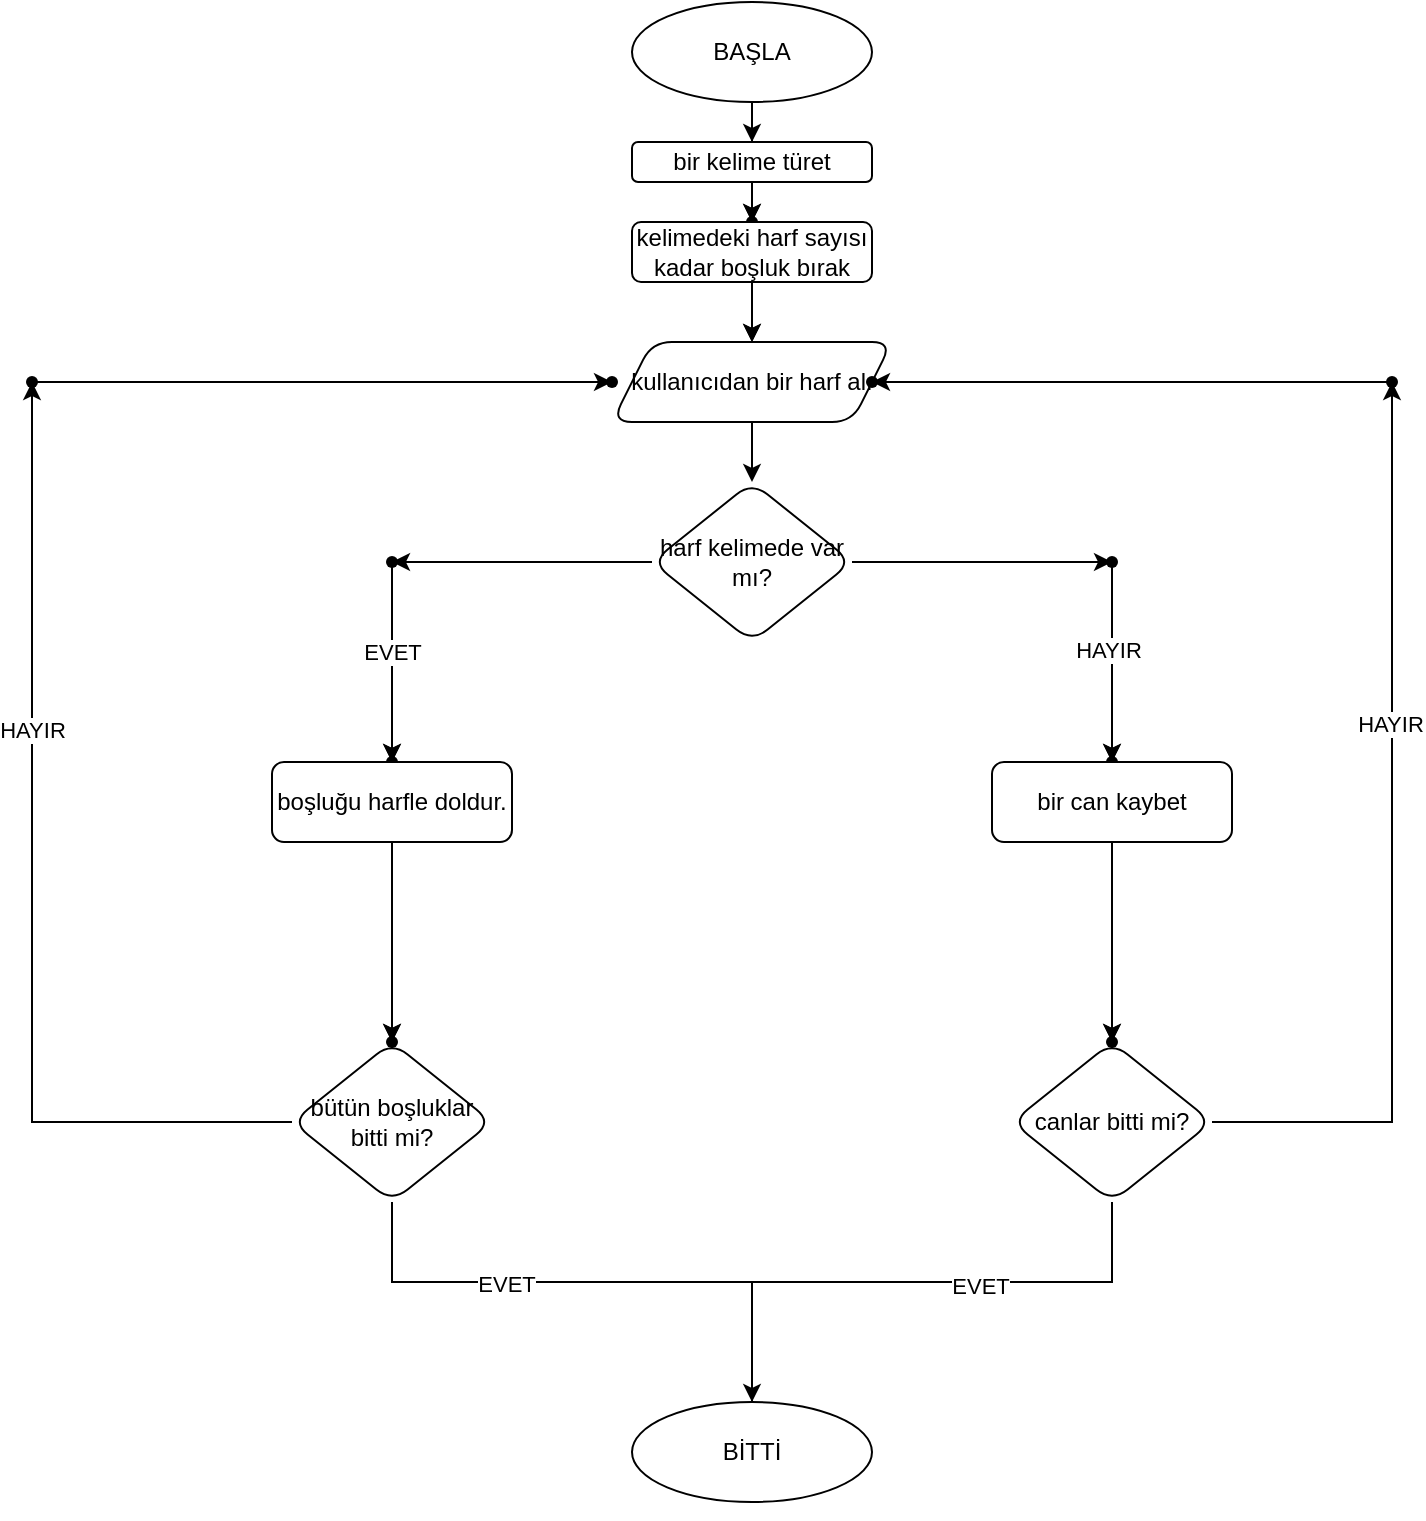 <mxfile version="23.1.5" type="device">
  <diagram id="C5RBs43oDa-KdzZeNtuy" name="Page-1">
    <mxGraphModel dx="1290" dy="541" grid="1" gridSize="10" guides="1" tooltips="1" connect="1" arrows="1" fold="1" page="1" pageScale="1" pageWidth="827" pageHeight="1169" math="0" shadow="0">
      <root>
        <mxCell id="WIyWlLk6GJQsqaUBKTNV-0" />
        <mxCell id="WIyWlLk6GJQsqaUBKTNV-1" parent="WIyWlLk6GJQsqaUBKTNV-0" />
        <mxCell id="ixnRtS7qp1EidhyOYbBK-55" value="" style="edgeStyle=orthogonalEdgeStyle;rounded=0;orthogonalLoop=1;jettySize=auto;html=1;" edge="1" parent="WIyWlLk6GJQsqaUBKTNV-1" source="ixnRtS7qp1EidhyOYbBK-50">
          <mxGeometry relative="1" as="geometry">
            <mxPoint x="400" y="720" as="targetPoint" />
            <Array as="points">
              <mxPoint x="580" y="650" />
              <mxPoint x="400" y="650" />
            </Array>
          </mxGeometry>
        </mxCell>
        <mxCell id="ixnRtS7qp1EidhyOYbBK-62" value="EVET" style="edgeLabel;html=1;align=center;verticalAlign=middle;resizable=0;points=[];" vertex="1" connectable="0" parent="ixnRtS7qp1EidhyOYbBK-55">
          <mxGeometry x="-0.265" y="2" relative="1" as="geometry">
            <mxPoint as="offset" />
          </mxGeometry>
        </mxCell>
        <mxCell id="ixnRtS7qp1EidhyOYbBK-1" value="" style="edgeStyle=orthogonalEdgeStyle;rounded=0;orthogonalLoop=1;jettySize=auto;html=1;" edge="1" parent="WIyWlLk6GJQsqaUBKTNV-1" source="ixnRtS7qp1EidhyOYbBK-10">
          <mxGeometry relative="1" as="geometry">
            <mxPoint x="400" y="80" as="targetPoint" />
            <Array as="points">
              <mxPoint x="400" y="80" />
              <mxPoint x="400" y="80" />
            </Array>
          </mxGeometry>
        </mxCell>
        <mxCell id="ixnRtS7qp1EidhyOYbBK-0" value="BAŞLA" style="ellipse;whiteSpace=wrap;html=1;" vertex="1" parent="WIyWlLk6GJQsqaUBKTNV-1">
          <mxGeometry x="340" y="10" width="120" height="50" as="geometry" />
        </mxCell>
        <mxCell id="ixnRtS7qp1EidhyOYbBK-11" value="" style="edgeStyle=orthogonalEdgeStyle;rounded=0;orthogonalLoop=1;jettySize=auto;html=1;" edge="1" parent="WIyWlLk6GJQsqaUBKTNV-1" source="ixnRtS7qp1EidhyOYbBK-0" target="ixnRtS7qp1EidhyOYbBK-10">
          <mxGeometry relative="1" as="geometry">
            <mxPoint x="400" y="60" as="sourcePoint" />
            <mxPoint x="400" y="80" as="targetPoint" />
            <Array as="points" />
          </mxGeometry>
        </mxCell>
        <mxCell id="ixnRtS7qp1EidhyOYbBK-13" value="" style="edgeStyle=orthogonalEdgeStyle;rounded=0;orthogonalLoop=1;jettySize=auto;html=1;" edge="1" parent="WIyWlLk6GJQsqaUBKTNV-1" source="ixnRtS7qp1EidhyOYbBK-10" target="ixnRtS7qp1EidhyOYbBK-12">
          <mxGeometry relative="1" as="geometry" />
        </mxCell>
        <mxCell id="ixnRtS7qp1EidhyOYbBK-10" value="bir kelime türet" style="rounded=1;whiteSpace=wrap;html=1;" vertex="1" parent="WIyWlLk6GJQsqaUBKTNV-1">
          <mxGeometry x="340" y="80" width="120" height="20" as="geometry" />
        </mxCell>
        <mxCell id="ixnRtS7qp1EidhyOYbBK-15" value="" style="edgeStyle=orthogonalEdgeStyle;rounded=0;orthogonalLoop=1;jettySize=auto;html=1;" edge="1" parent="WIyWlLk6GJQsqaUBKTNV-1" source="ixnRtS7qp1EidhyOYbBK-12" target="ixnRtS7qp1EidhyOYbBK-14">
          <mxGeometry relative="1" as="geometry" />
        </mxCell>
        <mxCell id="ixnRtS7qp1EidhyOYbBK-12" value="" style="shape=waypoint;sketch=0;size=6;pointerEvents=1;points=[];fillColor=default;resizable=0;rotatable=0;perimeter=centerPerimeter;snapToPoint=1;rounded=1;" vertex="1" parent="WIyWlLk6GJQsqaUBKTNV-1">
          <mxGeometry x="390" y="110" width="20" height="20" as="geometry" />
        </mxCell>
        <mxCell id="ixnRtS7qp1EidhyOYbBK-27" value="" style="edgeStyle=orthogonalEdgeStyle;rounded=0;orthogonalLoop=1;jettySize=auto;html=1;" edge="1" parent="WIyWlLk6GJQsqaUBKTNV-1" source="ixnRtS7qp1EidhyOYbBK-14">
          <mxGeometry relative="1" as="geometry">
            <mxPoint x="400" y="180" as="targetPoint" />
          </mxGeometry>
        </mxCell>
        <mxCell id="ixnRtS7qp1EidhyOYbBK-30" value="" style="edgeStyle=orthogonalEdgeStyle;rounded=0;orthogonalLoop=1;jettySize=auto;html=1;" edge="1" parent="WIyWlLk6GJQsqaUBKTNV-1" source="ixnRtS7qp1EidhyOYbBK-14" target="ixnRtS7qp1EidhyOYbBK-29">
          <mxGeometry relative="1" as="geometry" />
        </mxCell>
        <mxCell id="ixnRtS7qp1EidhyOYbBK-14" value="kelimedeki harf sayısı kadar boşluk bırak" style="whiteSpace=wrap;html=1;sketch=0;pointerEvents=1;rounded=1;" vertex="1" parent="WIyWlLk6GJQsqaUBKTNV-1">
          <mxGeometry x="340" y="120" width="120" height="30" as="geometry" />
        </mxCell>
        <mxCell id="ixnRtS7qp1EidhyOYbBK-33" value="" style="edgeStyle=orthogonalEdgeStyle;rounded=0;orthogonalLoop=1;jettySize=auto;html=1;" edge="1" parent="WIyWlLk6GJQsqaUBKTNV-1" source="ixnRtS7qp1EidhyOYbBK-24" target="ixnRtS7qp1EidhyOYbBK-32">
          <mxGeometry relative="1" as="geometry" />
        </mxCell>
        <mxCell id="ixnRtS7qp1EidhyOYbBK-35" value="" style="edgeStyle=orthogonalEdgeStyle;rounded=0;orthogonalLoop=1;jettySize=auto;html=1;" edge="1" parent="WIyWlLk6GJQsqaUBKTNV-1" source="ixnRtS7qp1EidhyOYbBK-24" target="ixnRtS7qp1EidhyOYbBK-34">
          <mxGeometry relative="1" as="geometry" />
        </mxCell>
        <mxCell id="ixnRtS7qp1EidhyOYbBK-24" value="harf kelimede var mı?" style="rhombus;whiteSpace=wrap;html=1;sketch=0;pointerEvents=1;rounded=1;" vertex="1" parent="WIyWlLk6GJQsqaUBKTNV-1">
          <mxGeometry x="350" y="250" width="100" height="80" as="geometry" />
        </mxCell>
        <mxCell id="ixnRtS7qp1EidhyOYbBK-31" value="" style="edgeStyle=orthogonalEdgeStyle;rounded=0;orthogonalLoop=1;jettySize=auto;html=1;" edge="1" parent="WIyWlLk6GJQsqaUBKTNV-1" source="ixnRtS7qp1EidhyOYbBK-29" target="ixnRtS7qp1EidhyOYbBK-24">
          <mxGeometry relative="1" as="geometry" />
        </mxCell>
        <mxCell id="ixnRtS7qp1EidhyOYbBK-29" value="kullanıcıdan bir harf al." style="shape=parallelogram;perimeter=parallelogramPerimeter;whiteSpace=wrap;html=1;fixedSize=1;sketch=0;pointerEvents=1;rounded=1;" vertex="1" parent="WIyWlLk6GJQsqaUBKTNV-1">
          <mxGeometry x="330" y="180" width="140" height="40" as="geometry" />
        </mxCell>
        <mxCell id="ixnRtS7qp1EidhyOYbBK-37" value="" style="edgeStyle=orthogonalEdgeStyle;rounded=0;orthogonalLoop=1;jettySize=auto;html=1;" edge="1" parent="WIyWlLk6GJQsqaUBKTNV-1" source="ixnRtS7qp1EidhyOYbBK-32" target="ixnRtS7qp1EidhyOYbBK-36">
          <mxGeometry relative="1" as="geometry" />
        </mxCell>
        <mxCell id="ixnRtS7qp1EidhyOYbBK-74" value="HAYIR" style="edgeLabel;html=1;align=center;verticalAlign=middle;resizable=0;points=[];" vertex="1" connectable="0" parent="ixnRtS7qp1EidhyOYbBK-37">
          <mxGeometry x="-0.124" y="-2" relative="1" as="geometry">
            <mxPoint as="offset" />
          </mxGeometry>
        </mxCell>
        <mxCell id="ixnRtS7qp1EidhyOYbBK-32" value="" style="shape=waypoint;sketch=0;size=6;pointerEvents=1;points=[];fillColor=default;resizable=0;rotatable=0;perimeter=centerPerimeter;snapToPoint=1;rounded=1;" vertex="1" parent="WIyWlLk6GJQsqaUBKTNV-1">
          <mxGeometry x="570" y="280" width="20" height="20" as="geometry" />
        </mxCell>
        <mxCell id="ixnRtS7qp1EidhyOYbBK-39" value="" style="edgeStyle=orthogonalEdgeStyle;rounded=0;orthogonalLoop=1;jettySize=auto;html=1;" edge="1" parent="WIyWlLk6GJQsqaUBKTNV-1" source="ixnRtS7qp1EidhyOYbBK-34" target="ixnRtS7qp1EidhyOYbBK-38">
          <mxGeometry relative="1" as="geometry" />
        </mxCell>
        <mxCell id="ixnRtS7qp1EidhyOYbBK-73" value="EVET" style="edgeLabel;html=1;align=center;verticalAlign=middle;resizable=0;points=[];" vertex="1" connectable="0" parent="ixnRtS7qp1EidhyOYbBK-39">
          <mxGeometry x="-0.104" relative="1" as="geometry">
            <mxPoint as="offset" />
          </mxGeometry>
        </mxCell>
        <mxCell id="ixnRtS7qp1EidhyOYbBK-34" value="" style="shape=waypoint;sketch=0;size=6;pointerEvents=1;points=[];fillColor=default;resizable=0;rotatable=0;perimeter=centerPerimeter;snapToPoint=1;rounded=1;" vertex="1" parent="WIyWlLk6GJQsqaUBKTNV-1">
          <mxGeometry x="210" y="280" width="20" height="20" as="geometry" />
        </mxCell>
        <mxCell id="ixnRtS7qp1EidhyOYbBK-43" value="" style="edgeStyle=orthogonalEdgeStyle;rounded=0;orthogonalLoop=1;jettySize=auto;html=1;" edge="1" parent="WIyWlLk6GJQsqaUBKTNV-1" source="ixnRtS7qp1EidhyOYbBK-36" target="ixnRtS7qp1EidhyOYbBK-42">
          <mxGeometry relative="1" as="geometry" />
        </mxCell>
        <mxCell id="ixnRtS7qp1EidhyOYbBK-36" value="" style="shape=waypoint;sketch=0;size=6;pointerEvents=1;points=[];fillColor=default;resizable=0;rotatable=0;perimeter=centerPerimeter;snapToPoint=1;rounded=1;" vertex="1" parent="WIyWlLk6GJQsqaUBKTNV-1">
          <mxGeometry x="570" y="380" width="20" height="20" as="geometry" />
        </mxCell>
        <mxCell id="ixnRtS7qp1EidhyOYbBK-41" value="" style="edgeStyle=orthogonalEdgeStyle;rounded=0;orthogonalLoop=1;jettySize=auto;html=1;" edge="1" parent="WIyWlLk6GJQsqaUBKTNV-1" source="ixnRtS7qp1EidhyOYbBK-38" target="ixnRtS7qp1EidhyOYbBK-40">
          <mxGeometry relative="1" as="geometry" />
        </mxCell>
        <mxCell id="ixnRtS7qp1EidhyOYbBK-38" value="" style="shape=waypoint;sketch=0;size=6;pointerEvents=1;points=[];fillColor=default;resizable=0;rotatable=0;perimeter=centerPerimeter;snapToPoint=1;rounded=1;" vertex="1" parent="WIyWlLk6GJQsqaUBKTNV-1">
          <mxGeometry x="210" y="380" width="20" height="20" as="geometry" />
        </mxCell>
        <mxCell id="ixnRtS7qp1EidhyOYbBK-45" value="" style="edgeStyle=orthogonalEdgeStyle;rounded=0;orthogonalLoop=1;jettySize=auto;html=1;" edge="1" parent="WIyWlLk6GJQsqaUBKTNV-1" source="ixnRtS7qp1EidhyOYbBK-40" target="ixnRtS7qp1EidhyOYbBK-44">
          <mxGeometry relative="1" as="geometry" />
        </mxCell>
        <mxCell id="ixnRtS7qp1EidhyOYbBK-40" value="boşluğu harfle doldur." style="whiteSpace=wrap;html=1;sketch=0;pointerEvents=1;rounded=1;" vertex="1" parent="WIyWlLk6GJQsqaUBKTNV-1">
          <mxGeometry x="160" y="390" width="120" height="40" as="geometry" />
        </mxCell>
        <mxCell id="ixnRtS7qp1EidhyOYbBK-49" value="" style="edgeStyle=orthogonalEdgeStyle;rounded=0;orthogonalLoop=1;jettySize=auto;html=1;" edge="1" parent="WIyWlLk6GJQsqaUBKTNV-1" source="ixnRtS7qp1EidhyOYbBK-42" target="ixnRtS7qp1EidhyOYbBK-48">
          <mxGeometry relative="1" as="geometry" />
        </mxCell>
        <mxCell id="ixnRtS7qp1EidhyOYbBK-42" value="bir can kaybet" style="whiteSpace=wrap;html=1;sketch=0;pointerEvents=1;rounded=1;" vertex="1" parent="WIyWlLk6GJQsqaUBKTNV-1">
          <mxGeometry x="520" y="390" width="120" height="40" as="geometry" />
        </mxCell>
        <mxCell id="ixnRtS7qp1EidhyOYbBK-47" value="" style="edgeStyle=orthogonalEdgeStyle;rounded=0;orthogonalLoop=1;jettySize=auto;html=1;" edge="1" parent="WIyWlLk6GJQsqaUBKTNV-1" source="ixnRtS7qp1EidhyOYbBK-44" target="ixnRtS7qp1EidhyOYbBK-46">
          <mxGeometry relative="1" as="geometry" />
        </mxCell>
        <mxCell id="ixnRtS7qp1EidhyOYbBK-44" value="" style="shape=waypoint;sketch=0;size=6;pointerEvents=1;points=[];fillColor=default;resizable=0;rotatable=0;perimeter=centerPerimeter;snapToPoint=1;rounded=1;" vertex="1" parent="WIyWlLk6GJQsqaUBKTNV-1">
          <mxGeometry x="210" y="520" width="20" height="20" as="geometry" />
        </mxCell>
        <mxCell id="ixnRtS7qp1EidhyOYbBK-53" value="" style="edgeStyle=orthogonalEdgeStyle;rounded=0;orthogonalLoop=1;jettySize=auto;html=1;" edge="1" parent="WIyWlLk6GJQsqaUBKTNV-1" target="ixnRtS7qp1EidhyOYbBK-59">
          <mxGeometry relative="1" as="geometry">
            <mxPoint x="220" y="610" as="sourcePoint" />
            <mxPoint x="400" y="720" as="targetPoint" />
            <Array as="points">
              <mxPoint x="220" y="650" />
              <mxPoint x="400" y="650" />
            </Array>
          </mxGeometry>
        </mxCell>
        <mxCell id="ixnRtS7qp1EidhyOYbBK-61" value="EVET" style="edgeLabel;html=1;align=center;verticalAlign=middle;resizable=0;points=[];" vertex="1" connectable="0" parent="ixnRtS7qp1EidhyOYbBK-53">
          <mxGeometry x="-0.311" y="-1" relative="1" as="geometry">
            <mxPoint as="offset" />
          </mxGeometry>
        </mxCell>
        <mxCell id="ixnRtS7qp1EidhyOYbBK-68" value="" style="edgeStyle=orthogonalEdgeStyle;rounded=0;orthogonalLoop=1;jettySize=auto;html=1;" edge="1" parent="WIyWlLk6GJQsqaUBKTNV-1" source="ixnRtS7qp1EidhyOYbBK-46" target="ixnRtS7qp1EidhyOYbBK-67">
          <mxGeometry relative="1" as="geometry" />
        </mxCell>
        <mxCell id="ixnRtS7qp1EidhyOYbBK-71" value="HAYIR" style="edgeLabel;html=1;align=center;verticalAlign=middle;resizable=0;points=[];" vertex="1" connectable="0" parent="ixnRtS7qp1EidhyOYbBK-68">
          <mxGeometry x="0.305" relative="1" as="geometry">
            <mxPoint as="offset" />
          </mxGeometry>
        </mxCell>
        <mxCell id="ixnRtS7qp1EidhyOYbBK-46" value="bütün boşluklar bitti mi?" style="rhombus;whiteSpace=wrap;html=1;sketch=0;pointerEvents=1;rounded=1;" vertex="1" parent="WIyWlLk6GJQsqaUBKTNV-1">
          <mxGeometry x="170" y="530" width="100" height="80" as="geometry" />
        </mxCell>
        <mxCell id="ixnRtS7qp1EidhyOYbBK-51" value="" style="edgeStyle=orthogonalEdgeStyle;rounded=0;orthogonalLoop=1;jettySize=auto;html=1;" edge="1" parent="WIyWlLk6GJQsqaUBKTNV-1" source="ixnRtS7qp1EidhyOYbBK-48" target="ixnRtS7qp1EidhyOYbBK-50">
          <mxGeometry relative="1" as="geometry" />
        </mxCell>
        <mxCell id="ixnRtS7qp1EidhyOYbBK-48" value="" style="shape=waypoint;sketch=0;size=6;pointerEvents=1;points=[];fillColor=default;resizable=0;rotatable=0;perimeter=centerPerimeter;snapToPoint=1;rounded=1;" vertex="1" parent="WIyWlLk6GJQsqaUBKTNV-1">
          <mxGeometry x="570" y="520" width="20" height="20" as="geometry" />
        </mxCell>
        <mxCell id="ixnRtS7qp1EidhyOYbBK-64" value="" style="edgeStyle=orthogonalEdgeStyle;rounded=0;orthogonalLoop=1;jettySize=auto;html=1;" edge="1" parent="WIyWlLk6GJQsqaUBKTNV-1" source="ixnRtS7qp1EidhyOYbBK-50" target="ixnRtS7qp1EidhyOYbBK-63">
          <mxGeometry relative="1" as="geometry" />
        </mxCell>
        <mxCell id="ixnRtS7qp1EidhyOYbBK-72" value="HAYIR" style="edgeLabel;html=1;align=center;verticalAlign=middle;resizable=0;points=[];" vertex="1" connectable="0" parent="ixnRtS7qp1EidhyOYbBK-64">
          <mxGeometry x="0.257" y="1" relative="1" as="geometry">
            <mxPoint as="offset" />
          </mxGeometry>
        </mxCell>
        <mxCell id="ixnRtS7qp1EidhyOYbBK-50" value="canlar bitti mi?" style="rhombus;whiteSpace=wrap;html=1;sketch=0;pointerEvents=1;rounded=1;" vertex="1" parent="WIyWlLk6GJQsqaUBKTNV-1">
          <mxGeometry x="530" y="530" width="100" height="80" as="geometry" />
        </mxCell>
        <mxCell id="ixnRtS7qp1EidhyOYbBK-56" style="edgeStyle=orthogonalEdgeStyle;rounded=0;orthogonalLoop=1;jettySize=auto;html=1;entryX=0.88;entryY=0.67;entryDx=0;entryDy=0;entryPerimeter=0;" edge="1" parent="WIyWlLk6GJQsqaUBKTNV-1">
          <mxGeometry relative="1" as="geometry">
            <mxPoint x="580" y="730" as="sourcePoint" />
            <mxPoint x="580" y="730" as="targetPoint" />
          </mxGeometry>
        </mxCell>
        <mxCell id="ixnRtS7qp1EidhyOYbBK-59" value="BİTTİ" style="ellipse;whiteSpace=wrap;html=1;" vertex="1" parent="WIyWlLk6GJQsqaUBKTNV-1">
          <mxGeometry x="340" y="710" width="120" height="50" as="geometry" />
        </mxCell>
        <mxCell id="ixnRtS7qp1EidhyOYbBK-60" style="edgeStyle=orthogonalEdgeStyle;rounded=0;orthogonalLoop=1;jettySize=auto;html=1;exitX=0.5;exitY=1;exitDx=0;exitDy=0;" edge="1" parent="WIyWlLk6GJQsqaUBKTNV-1" source="ixnRtS7qp1EidhyOYbBK-59" target="ixnRtS7qp1EidhyOYbBK-59">
          <mxGeometry relative="1" as="geometry" />
        </mxCell>
        <mxCell id="ixnRtS7qp1EidhyOYbBK-66" value="" style="edgeStyle=orthogonalEdgeStyle;rounded=0;orthogonalLoop=1;jettySize=auto;html=1;" edge="1" parent="WIyWlLk6GJQsqaUBKTNV-1" source="ixnRtS7qp1EidhyOYbBK-63" target="ixnRtS7qp1EidhyOYbBK-65">
          <mxGeometry relative="1" as="geometry" />
        </mxCell>
        <mxCell id="ixnRtS7qp1EidhyOYbBK-63" value="" style="shape=waypoint;sketch=0;size=6;pointerEvents=1;points=[];fillColor=default;resizable=0;rotatable=0;perimeter=centerPerimeter;snapToPoint=1;rounded=1;" vertex="1" parent="WIyWlLk6GJQsqaUBKTNV-1">
          <mxGeometry x="710" y="190" width="20" height="20" as="geometry" />
        </mxCell>
        <mxCell id="ixnRtS7qp1EidhyOYbBK-65" value="" style="shape=waypoint;sketch=0;size=6;pointerEvents=1;points=[];fillColor=default;resizable=0;rotatable=0;perimeter=centerPerimeter;snapToPoint=1;rounded=1;" vertex="1" parent="WIyWlLk6GJQsqaUBKTNV-1">
          <mxGeometry x="450" y="190" width="20" height="20" as="geometry" />
        </mxCell>
        <mxCell id="ixnRtS7qp1EidhyOYbBK-70" value="" style="edgeStyle=orthogonalEdgeStyle;rounded=0;orthogonalLoop=1;jettySize=auto;html=1;" edge="1" parent="WIyWlLk6GJQsqaUBKTNV-1" source="ixnRtS7qp1EidhyOYbBK-67" target="ixnRtS7qp1EidhyOYbBK-69">
          <mxGeometry relative="1" as="geometry" />
        </mxCell>
        <mxCell id="ixnRtS7qp1EidhyOYbBK-67" value="" style="shape=waypoint;sketch=0;size=6;pointerEvents=1;points=[];fillColor=default;resizable=0;rotatable=0;perimeter=centerPerimeter;snapToPoint=1;rounded=1;" vertex="1" parent="WIyWlLk6GJQsqaUBKTNV-1">
          <mxGeometry x="30" y="190" width="20" height="20" as="geometry" />
        </mxCell>
        <mxCell id="ixnRtS7qp1EidhyOYbBK-69" value="" style="shape=waypoint;sketch=0;size=6;pointerEvents=1;points=[];fillColor=default;resizable=0;rotatable=0;perimeter=centerPerimeter;snapToPoint=1;rounded=1;" vertex="1" parent="WIyWlLk6GJQsqaUBKTNV-1">
          <mxGeometry x="320" y="190" width="20" height="20" as="geometry" />
        </mxCell>
      </root>
    </mxGraphModel>
  </diagram>
</mxfile>
